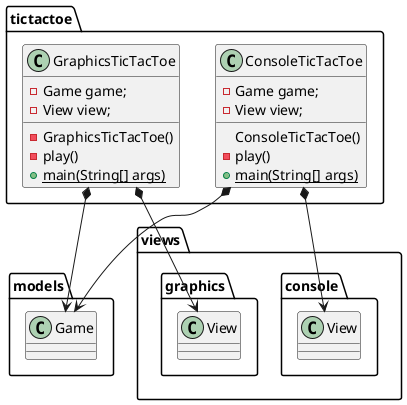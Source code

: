 @startuml tictactoe
class tictactoe.ConsoleTicTacToe {

	- Game game;
	- View view;

	ConsoleTicTacToe()
	- play()
	+ {static} main(String[] args)

}

class tictactoe.GraphicsTicTacToe {

	- Game game;
	- View view;

	- GraphicsTicTacToe()
	- play()
	+ {static} main(String[] args)

}

class models.Game
class views.console.View
class views.graphics.View

tictactoe.ConsoleTicTacToe *-down-> models.Game
tictactoe.GraphicsTicTacToe *-down-> models.Game
tictactoe.ConsoleTicTacToe *-down-> views.console.View
tictactoe.GraphicsTicTacToe *-down-> views.graphics.View
@enduml